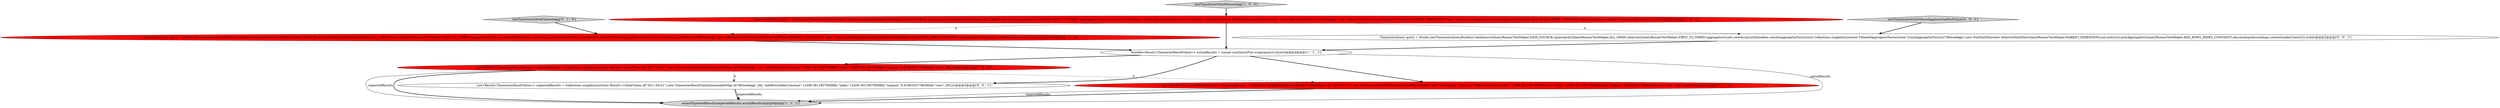 digraph {
10 [style = filled, label = "testTimeSeriesWithFilteredAggInvertedNullValue['0', '0', '1']", fillcolor = lightgray, shape = diamond image = "AAA0AAABBB3BBB"];
7 [style = filled, label = "testTimeSeriesWithFilteredAgg['0', '1', '0']", fillcolor = lightgray, shape = diamond image = "AAA0AAABBB2BBB"];
6 [style = filled, label = "List<Result<TimeseriesResultValue>> expectedResults = Collections.singletonList(new Result<>(DateTimes.of(\"2011-04-01\"),new TimeseriesResultValue(ImmutableMap.builder().put(\"filteredAgg\",18L).put(\"addRowsIndexConstant\",12486.361190795898d).put(\"index\",12459.361190795898d).put(\"uniques\",9.019833517963864d).put(\"rows\",26L).build())))@@@5@@@['0', '1', '0']", fillcolor = red, shape = ellipse image = "AAA1AAABBB2BBB"];
2 [style = filled, label = "TimeseriesQuery query = Druids.newTimeseriesQueryBuilder().dataSource(QueryRunnerTestHelper.DATA_SOURCE).granularity(QueryRunnerTestHelper.ALL_GRAN).intervals(QueryRunnerTestHelper.FIRST_TO_THIRD).aggregators(Lists.newArrayList(Iterables.concat(aggregatorFactoryList,Collections.singletonList(new FilteredAggregatorFactory(new CountAggregatorFactory(\"filteredAgg\"),new SelectorDimFilter(QueryRunnerTestHelper.MARKET_DIMENSION,\"spot\",null)))))).postAggregators(QueryRunnerTestHelper.ADD_ROWS_INDEX_CONSTANT).descending(descending).context(makeContext()).build()@@@3@@@['1', '0', '0']", fillcolor = red, shape = ellipse image = "AAA1AAABBB1BBB"];
1 [style = filled, label = "List<Result<TimeseriesResultValue>> expectedResults = Collections.singletonList(new Result<>(DateTimes.of(\"2011-04-01\"),new TimeseriesResultValue(ImmutableMap.of(\"filteredAgg\",18L,\"addRowsIndexConstant\",12486.361190795898d,\"index\",12459.361190795898d,\"uniques\",9.019833517963864d,\"rows\",26L))))@@@5@@@['1', '0', '0']", fillcolor = red, shape = ellipse image = "AAA1AAABBB1BBB"];
0 [style = filled, label = "assertExpectedResults(expectedResults,actualResults)@@@6@@@['1', '1', '1']", fillcolor = lightgray, shape = ellipse image = "AAA0AAABBB1BBB"];
8 [style = filled, label = "List<Result<TimeseriesResultValue>> expectedResults = Collections.singletonList(new Result<>(DateTimes.of(\"2011-04-01\"),new TimeseriesResultValue(ImmutableMap.of(\"filteredAgg\",26L,\"addRowsIndexConstant\",12486.361190795898d,\"index\",12459.361190795898d,\"uniques\",9.019833517963864d,\"rows\",26L))))@@@5@@@['0', '0', '1']", fillcolor = white, shape = ellipse image = "AAA0AAABBB3BBB"];
5 [style = filled, label = "TimeseriesQuery query = Druids.newTimeseriesQueryBuilder().dataSource(QueryRunnerTestHelper.DATA_SOURCE).granularity(QueryRunnerTestHelper.ALL_GRAN).intervals(QueryRunnerTestHelper.FIRST_TO_THIRD).aggregators(Lists.newArrayList(Iterables.concat(aggregatorFactoryList,ImmutableList.of(new FilteredAggregatorFactory(new CountAggregatorFactory(\"filteredAgg\"),new SelectorDimFilter(QueryRunnerTestHelper.MARKET_DIMENSION,\"spot\",null)))))).postAggregators(QueryRunnerTestHelper.ADD_ROWS_INDEX_CONSTANT).descending(descending).context(makeContext()).build()@@@3@@@['0', '1', '0']", fillcolor = red, shape = ellipse image = "AAA1AAABBB2BBB"];
9 [style = filled, label = "TimeseriesQuery query = Druids.newTimeseriesQueryBuilder().dataSource(QueryRunnerTestHelper.DATA_SOURCE).granularity(QueryRunnerTestHelper.ALL_GRAN).intervals(QueryRunnerTestHelper.FIRST_TO_THIRD).aggregators(Lists.newArrayList(Iterables.concat(aggregatorFactoryList,Collections.singletonList(new FilteredAggregatorFactory(new CountAggregatorFactory(\"filteredAgg\"),new NotDimFilter(new SelectorDimFilter(QueryRunnerTestHelper.MARKET_DIMENSION,null,null))))))).postAggregators(QueryRunnerTestHelper.ADD_ROWS_INDEX_CONSTANT).descending(descending).context(makeContext()).build()@@@3@@@['0', '0', '1']", fillcolor = white, shape = ellipse image = "AAA0AAABBB3BBB"];
4 [style = filled, label = "Iterable<Result<TimeseriesResultValue>> actualResults = runner.run(QueryPlus.wrap(query)).toList()@@@4@@@['1', '1', '1']", fillcolor = white, shape = ellipse image = "AAA0AAABBB1BBB"];
3 [style = filled, label = "testTimeSeriesWithFilteredAgg['1', '0', '0']", fillcolor = lightgray, shape = diamond image = "AAA0AAABBB1BBB"];
8->0 [style = bold, label=""];
4->8 [style = bold, label=""];
1->8 [style = dashed, label="0"];
2->5 [style = dashed, label="0"];
4->1 [style = bold, label=""];
7->5 [style = bold, label=""];
6->0 [style = bold, label=""];
10->9 [style = bold, label=""];
1->0 [style = bold, label=""];
1->0 [style = solid, label="expectedResults"];
3->2 [style = bold, label=""];
2->9 [style = dashed, label="0"];
2->4 [style = bold, label=""];
4->6 [style = bold, label=""];
4->0 [style = solid, label="actualResults"];
8->0 [style = solid, label="expectedResults"];
1->6 [style = dashed, label="0"];
6->0 [style = solid, label="expectedResults"];
5->4 [style = bold, label=""];
9->4 [style = bold, label=""];
}
